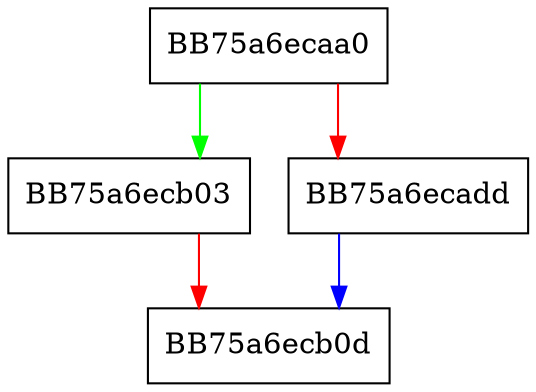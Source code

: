 digraph Reset {
  node [shape="box"];
  graph [splines=ortho];
  BB75a6ecaa0 -> BB75a6ecb03 [color="green"];
  BB75a6ecaa0 -> BB75a6ecadd [color="red"];
  BB75a6ecadd -> BB75a6ecb0d [color="blue"];
  BB75a6ecb03 -> BB75a6ecb0d [color="red"];
}